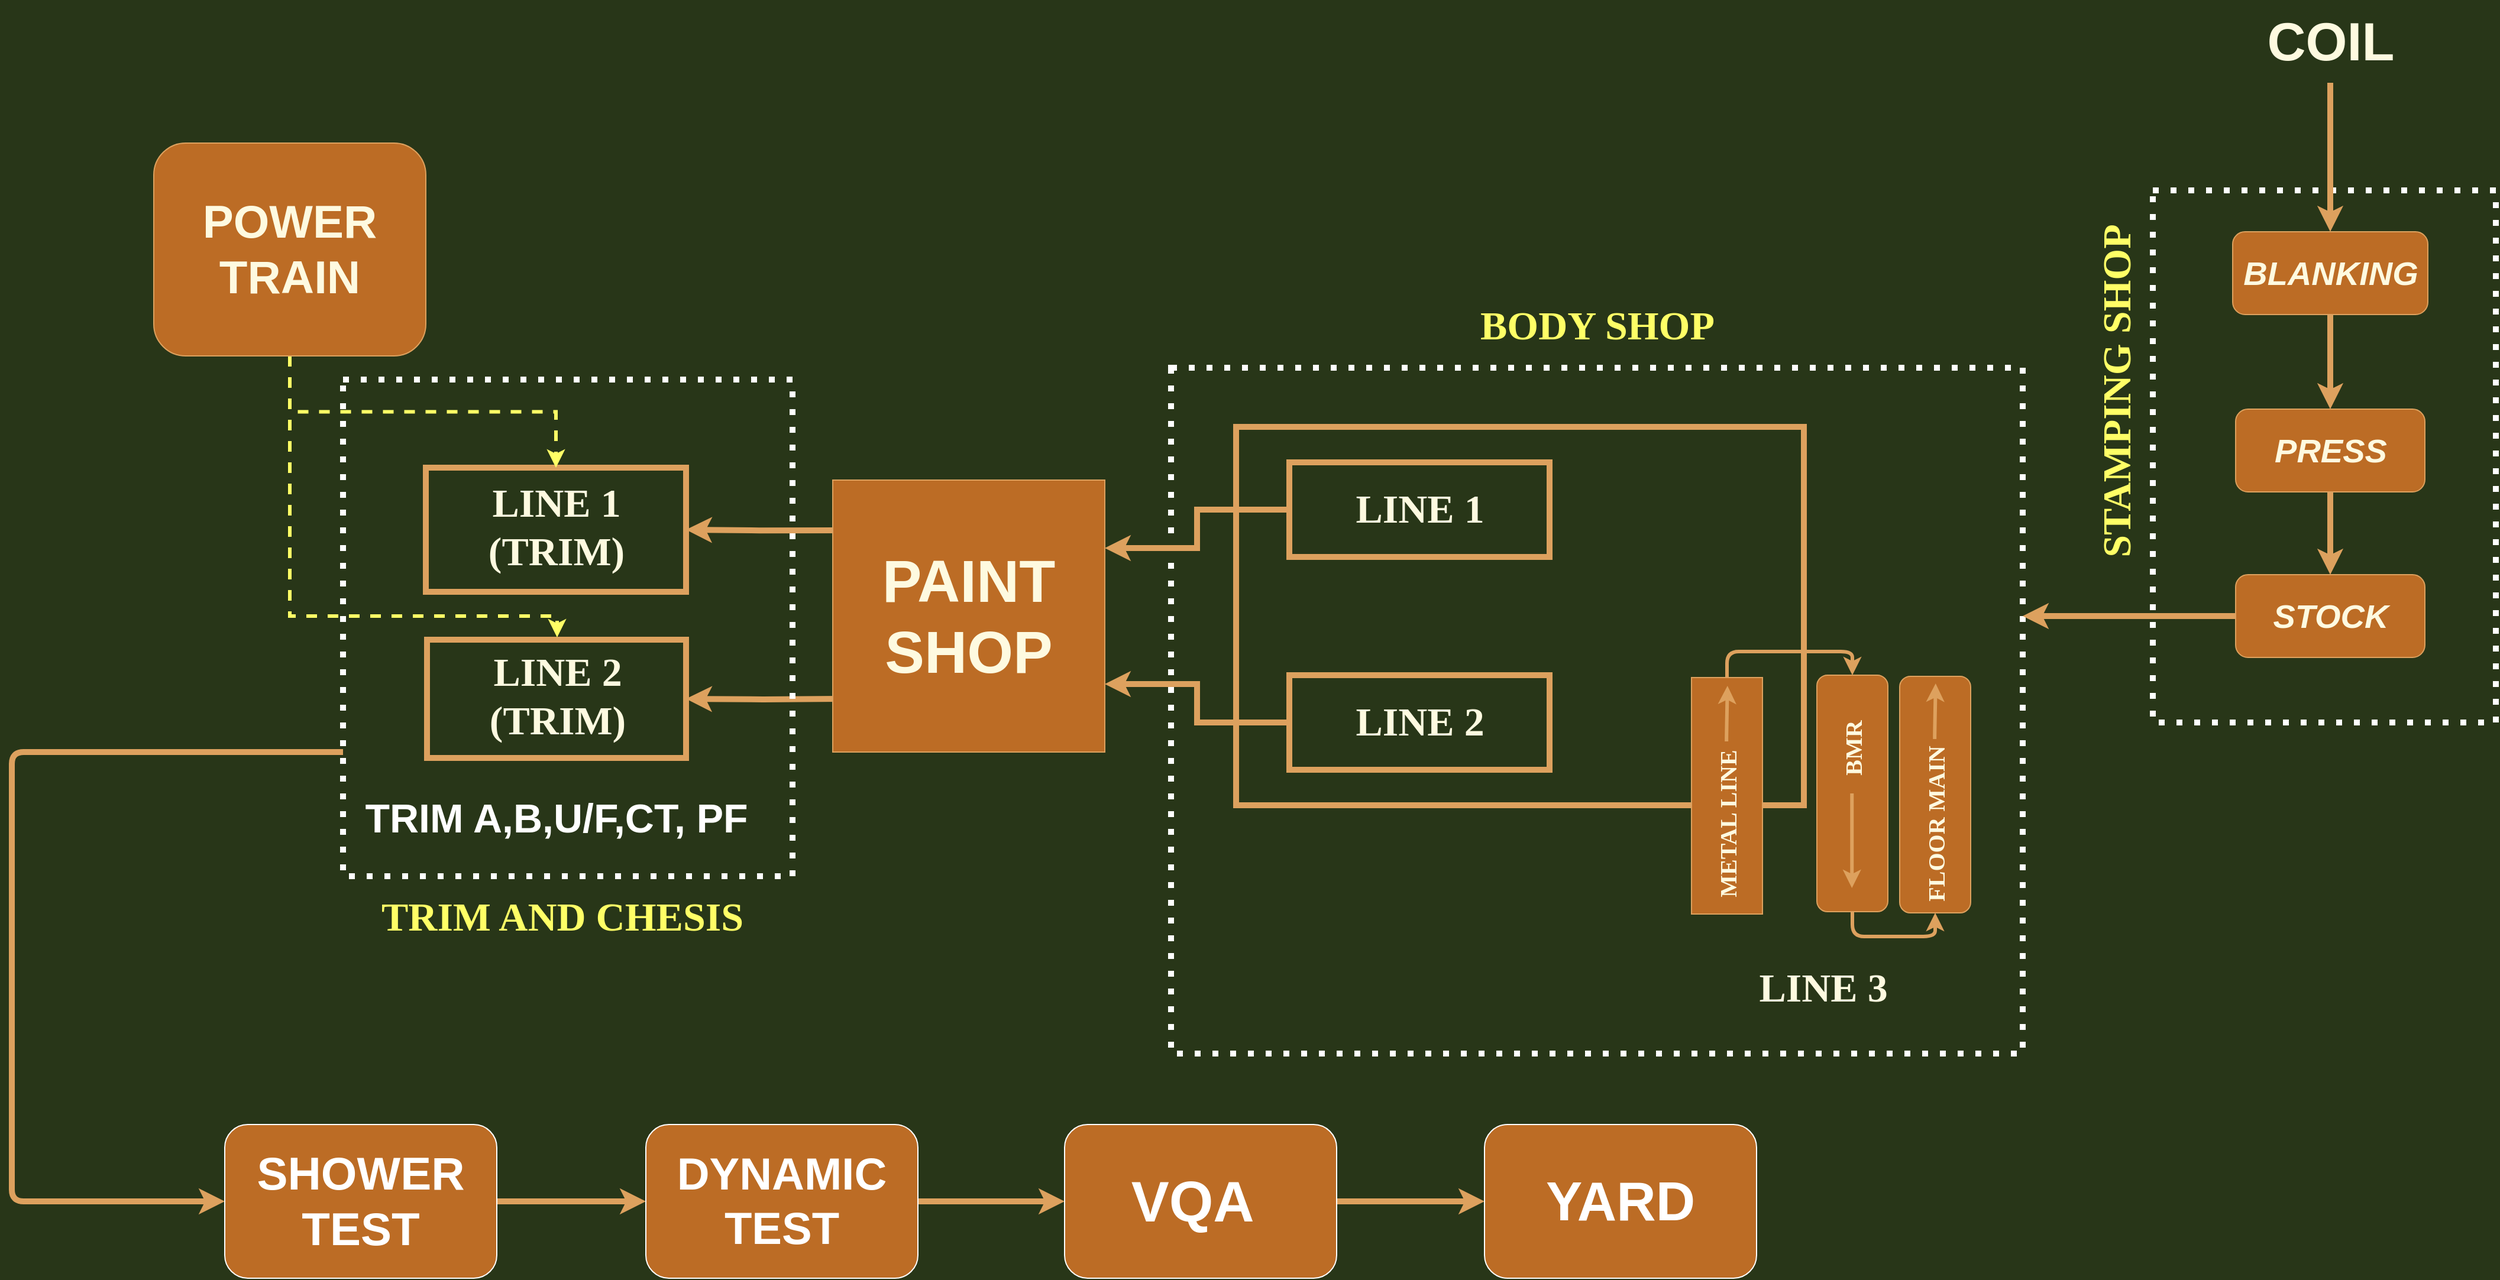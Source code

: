 <mxfile version="20.0.4" type="github">
  <diagram id="-AXex7JFn0oujDa0BoU2" name="Page-1">
    <mxGraphModel dx="2234" dy="1349" grid="1" gridSize="10" guides="1" tooltips="1" connect="1" arrows="1" fold="1" page="1" pageScale="1" pageWidth="2336" pageHeight="1654" background="#283618" math="0" shadow="0">
      <root>
        <mxCell id="0" />
        <mxCell id="1" parent="0" />
        <mxCell id="dm8Ctu_rhWURjPSK8A-L-54" value="" style="rounded=0;whiteSpace=wrap;html=1;sketch=0;fontSize=35;fillColor=none;fontColor=#FEFAE0;strokeColor=#FFFFFF;strokeWidth=5;dashed=1;dashPattern=1 2;" parent="1" vertex="1">
          <mxGeometry x="1928" y="443" width="290" height="450" as="geometry" />
        </mxCell>
        <mxCell id="dm8Ctu_rhWURjPSK8A-L-52" value="" style="rounded=0;whiteSpace=wrap;html=1;sketch=0;fontSize=35;fillColor=none;fontColor=#FEFAE0;strokeColor=#FFFFFF;strokeWidth=5;dashed=1;dashPattern=1 2;" parent="1" vertex="1">
          <mxGeometry x="1098" y="593" width="720" height="580" as="geometry" />
        </mxCell>
        <mxCell id="dm8Ctu_rhWURjPSK8A-L-15" style="edgeStyle=orthogonalEdgeStyle;curved=0;rounded=1;sketch=0;orthogonalLoop=1;jettySize=auto;html=1;entryX=0.5;entryY=0;entryDx=0;entryDy=0;fontSize=35;fontColor=#FEFAE0;strokeColor=#DDA15E;strokeWidth=5;labelBackgroundColor=#283618;" parent="1" source="dm8Ctu_rhWURjPSK8A-L-1" target="dm8Ctu_rhWURjPSK8A-L-4" edge="1">
          <mxGeometry relative="1" as="geometry" />
        </mxCell>
        <mxCell id="dm8Ctu_rhWURjPSK8A-L-1" value="" style="rounded=1;whiteSpace=wrap;html=1;sketch=0;fontColor=#FEFAE0;strokeColor=#DDA15E;fillColor=#BC6C25;" parent="1" vertex="1">
          <mxGeometry x="1995.5" y="478" width="165" height="70" as="geometry" />
        </mxCell>
        <mxCell id="dm8Ctu_rhWURjPSK8A-L-14" style="edgeStyle=orthogonalEdgeStyle;curved=0;rounded=1;sketch=0;orthogonalLoop=1;jettySize=auto;html=1;fontSize=35;fontColor=#FEFAE0;strokeColor=#DDA15E;strokeWidth=5;labelBackgroundColor=#283618;" parent="1" source="dm8Ctu_rhWURjPSK8A-L-2" target="dm8Ctu_rhWURjPSK8A-L-1" edge="1">
          <mxGeometry relative="1" as="geometry" />
        </mxCell>
        <mxCell id="dm8Ctu_rhWURjPSK8A-L-2" value="&lt;font style=&quot;font-size: 45px;&quot;&gt;COIL&lt;/font&gt;" style="text;html=1;resizable=0;autosize=1;align=center;verticalAlign=middle;points=[];fillColor=none;strokeColor=none;rounded=0;sketch=0;fontColor=#FEFAE0;fontStyle=1;fontSize=28;" parent="1" vertex="1">
          <mxGeometry x="2013" y="282" width="130" height="70" as="geometry" />
        </mxCell>
        <mxCell id="dm8Ctu_rhWURjPSK8A-L-3" value="&lt;b&gt;&lt;i&gt;BLANKING&lt;/i&gt;&lt;/b&gt;" style="text;html=1;resizable=0;autosize=1;align=center;verticalAlign=middle;points=[];fillColor=none;strokeColor=none;rounded=0;sketch=0;fontSize=28;fontColor=#FEFAE0;" parent="1" vertex="1">
          <mxGeometry x="1993" y="488" width="170" height="50" as="geometry" />
        </mxCell>
        <mxCell id="dm8Ctu_rhWURjPSK8A-L-16" style="edgeStyle=orthogonalEdgeStyle;curved=0;rounded=1;sketch=0;orthogonalLoop=1;jettySize=auto;html=1;entryX=0.5;entryY=0;entryDx=0;entryDy=0;fontSize=35;fontColor=#FEFAE0;strokeColor=#DDA15E;strokeWidth=5;labelBackgroundColor=#283618;" parent="1" source="dm8Ctu_rhWURjPSK8A-L-4" target="dm8Ctu_rhWURjPSK8A-L-6" edge="1">
          <mxGeometry relative="1" as="geometry" />
        </mxCell>
        <mxCell id="dm8Ctu_rhWURjPSK8A-L-4" value="" style="rounded=1;whiteSpace=wrap;html=1;sketch=0;fontColor=#FEFAE0;strokeColor=#DDA15E;fillColor=#BC6C25;" parent="1" vertex="1">
          <mxGeometry x="1998" y="628" width="160" height="70" as="geometry" />
        </mxCell>
        <mxCell id="dm8Ctu_rhWURjPSK8A-L-5" value="&lt;b&gt;&lt;i&gt;PRESS&lt;/i&gt;&lt;/b&gt;" style="text;html=1;resizable=0;autosize=1;align=center;verticalAlign=middle;points=[];fillColor=none;strokeColor=none;rounded=0;sketch=0;fontSize=28;fontColor=#FEFAE0;" parent="1" vertex="1">
          <mxGeometry x="2018" y="638" width="120" height="50" as="geometry" />
        </mxCell>
        <mxCell id="dm8Ctu_rhWURjPSK8A-L-18" style="edgeStyle=orthogonalEdgeStyle;curved=0;rounded=1;sketch=0;orthogonalLoop=1;jettySize=auto;html=1;fontSize=35;fontColor=#FEFAE0;strokeColor=#DDA15E;strokeWidth=5;labelBackgroundColor=#283618;" parent="1" source="dm8Ctu_rhWURjPSK8A-L-6" edge="1">
          <mxGeometry relative="1" as="geometry">
            <mxPoint x="1818" y="803" as="targetPoint" />
          </mxGeometry>
        </mxCell>
        <mxCell id="dm8Ctu_rhWURjPSK8A-L-6" value="" style="rounded=1;whiteSpace=wrap;html=1;sketch=0;fontColor=#FEFAE0;strokeColor=#DDA15E;fillColor=#BC6C25;" parent="1" vertex="1">
          <mxGeometry x="1998" y="768" width="160" height="70" as="geometry" />
        </mxCell>
        <mxCell id="dm8Ctu_rhWURjPSK8A-L-7" value="&lt;b&gt;&lt;i&gt;STOCK&lt;/i&gt;&lt;/b&gt;" style="text;html=1;resizable=0;autosize=1;align=center;verticalAlign=middle;points=[];fillColor=none;strokeColor=none;rounded=0;sketch=0;fontSize=28;fontColor=#FEFAE0;" parent="1" vertex="1">
          <mxGeometry x="2018" y="778" width="120" height="50" as="geometry" />
        </mxCell>
        <mxCell id="dm8Ctu_rhWURjPSK8A-L-17" value="" style="rounded=0;whiteSpace=wrap;html=1;sketch=0;fontSize=35;fillColor=none;fontColor=#FEFAE0;strokeColor=#DDA15E;strokeWidth=5;" parent="1" vertex="1">
          <mxGeometry x="1153" y="643" width="480" height="320" as="geometry" />
        </mxCell>
        <mxCell id="dm8Ctu_rhWURjPSK8A-L-31" value="" style="rounded=1;whiteSpace=wrap;html=1;sketch=0;fontSize=35;strokeColor=#DDA15E;strokeWidth=1;fillColor=#BC6C25;rotation=90;fontColor=#FEFAE0;" parent="1" vertex="1">
          <mxGeometry x="1574" y="923" width="200" height="60" as="geometry" />
        </mxCell>
        <mxCell id="dm8Ctu_rhWURjPSK8A-L-40" style="edgeStyle=orthogonalEdgeStyle;curved=0;rounded=1;sketch=0;orthogonalLoop=1;jettySize=auto;html=1;entryX=1;entryY=0.5;entryDx=0;entryDy=0;fontFamily=Tahoma;fontSize=20;fontColor=#FEFAE0;strokeWidth=3;exitX=1;exitY=0.5;exitDx=0;exitDy=0;strokeColor=#DDA15E;labelBackgroundColor=#283618;" parent="1" source="dm8Ctu_rhWURjPSK8A-L-31" target="dm8Ctu_rhWURjPSK8A-L-32" edge="1">
          <mxGeometry relative="1" as="geometry" />
        </mxCell>
        <mxCell id="dm8Ctu_rhWURjPSK8A-L-32" value="" style="rounded=1;whiteSpace=wrap;html=1;sketch=0;fontSize=35;strokeColor=#DDA15E;strokeWidth=1;fillColor=#BC6C25;rotation=90;fontColor=#FEFAE0;" parent="1" vertex="1">
          <mxGeometry x="1644" y="924" width="200" height="60" as="geometry" />
        </mxCell>
        <mxCell id="dm8Ctu_rhWURjPSK8A-L-33" value="BMR" style="text;html=1;resizable=0;autosize=1;align=center;verticalAlign=middle;points=[];fillColor=none;strokeColor=none;rounded=0;sketch=0;fontSize=20;fontColor=#FEFAE0;horizontal=0;fontStyle=1;fontFamily=Tahoma;" parent="1" vertex="1">
          <mxGeometry x="1649" y="885" width="50" height="60" as="geometry" />
        </mxCell>
        <mxCell id="dm8Ctu_rhWURjPSK8A-L-34" value="&lt;font face=&quot;Tahoma&quot;&gt;FLOOR MAIN&lt;/font&gt;" style="text;html=1;resizable=0;autosize=1;align=center;verticalAlign=middle;points=[];fillColor=none;strokeColor=none;rounded=0;sketch=0;fontSize=20;fontColor=#FEFAE0;horizontal=0;fontStyle=1" parent="1" vertex="1">
          <mxGeometry x="1719" y="909" width="50" height="140" as="geometry" />
        </mxCell>
        <mxCell id="dm8Ctu_rhWURjPSK8A-L-38" value="" style="endArrow=classic;html=1;rounded=1;sketch=0;fontFamily=Tahoma;fontSize=20;fontColor=#FEFAE0;strokeColor=#DDA15E;strokeWidth=3;curved=0;labelBackgroundColor=#283618;" parent="1" edge="1">
          <mxGeometry width="50" height="50" relative="1" as="geometry">
            <mxPoint x="1673.63" y="953" as="sourcePoint" />
            <mxPoint x="1673.63" y="1033" as="targetPoint" />
          </mxGeometry>
        </mxCell>
        <mxCell id="dm8Ctu_rhWURjPSK8A-L-41" value="" style="endArrow=classic;html=1;rounded=1;sketch=0;fontFamily=Tahoma;fontSize=20;fontColor=#FEFAE0;strokeColor=#DDA15E;strokeWidth=3;curved=0;exitX=0.516;exitY=1.021;exitDx=0;exitDy=0;exitPerimeter=0;labelBackgroundColor=#283618;" parent="1" edge="1">
          <mxGeometry width="50" height="50" relative="1" as="geometry">
            <mxPoint x="1743.6" y="907.06" as="sourcePoint" />
            <mxPoint x="1744.4" y="860" as="targetPoint" />
            <Array as="points">
              <mxPoint x="1743.6" y="903.06" />
            </Array>
          </mxGeometry>
        </mxCell>
        <mxCell id="dm8Ctu_rhWURjPSK8A-L-45" style="edgeStyle=orthogonalEdgeStyle;curved=0;rounded=1;sketch=0;orthogonalLoop=1;jettySize=auto;html=1;entryX=0;entryY=0.5;entryDx=0;entryDy=0;fontFamily=Tahoma;fontSize=20;fontColor=#FEFAE0;strokeColor=#DDA15E;strokeWidth=3;exitX=0;exitY=0.5;exitDx=0;exitDy=0;labelBackgroundColor=#283618;" parent="1" source="dm8Ctu_rhWURjPSK8A-L-42" target="dm8Ctu_rhWURjPSK8A-L-31" edge="1">
          <mxGeometry relative="1" as="geometry" />
        </mxCell>
        <mxCell id="dm8Ctu_rhWURjPSK8A-L-42" value="" style="rounded=0;whiteSpace=wrap;html=1;sketch=0;fontFamily=Tahoma;fontSize=20;strokeColor=#DDA15E;strokeWidth=1;fillColor=#BC6C25;rotation=90;fontColor=#FEFAE0;" parent="1" vertex="1">
          <mxGeometry x="1468" y="925" width="200" height="60" as="geometry" />
        </mxCell>
        <mxCell id="dm8Ctu_rhWURjPSK8A-L-43" value="METAL LINE" style="text;html=1;resizable=0;autosize=1;align=center;verticalAlign=middle;points=[];fillColor=none;strokeColor=none;rounded=0;sketch=0;fontSize=20;fontColor=#FEFAE0;horizontal=0;fontStyle=1;fontFamily=Tahoma;" parent="1" vertex="1">
          <mxGeometry x="1543" y="909" width="50" height="140" as="geometry" />
        </mxCell>
        <mxCell id="dm8Ctu_rhWURjPSK8A-L-44" value="" style="endArrow=classic;html=1;rounded=1;sketch=0;fontFamily=Tahoma;fontSize=20;fontColor=#FEFAE0;strokeColor=#DDA15E;strokeWidth=3;curved=0;exitX=0.516;exitY=1.021;exitDx=0;exitDy=0;exitPerimeter=0;labelBackgroundColor=#283618;" parent="1" edge="1">
          <mxGeometry width="50" height="50" relative="1" as="geometry">
            <mxPoint x="1567.6" y="909" as="sourcePoint" />
            <mxPoint x="1568.4" y="861.94" as="targetPoint" />
            <Array as="points">
              <mxPoint x="1567.6" y="905" />
            </Array>
          </mxGeometry>
        </mxCell>
        <mxCell id="dm8Ctu_rhWURjPSK8A-L-47" value="LINE 3" style="text;html=1;resizable=0;autosize=1;align=center;verticalAlign=middle;points=[];fillColor=none;strokeColor=none;rounded=0;sketch=0;fontFamily=Tahoma;fontSize=34;fontColor=#FEFAE0;fontStyle=1" parent="1" vertex="1">
          <mxGeometry x="1579" y="1093" width="140" height="50" as="geometry" />
        </mxCell>
        <mxCell id="qikdHrj_i0NyGAvCjt---10" style="edgeStyle=orthogonalEdgeStyle;rounded=0;orthogonalLoop=1;jettySize=auto;html=1;entryX=1;entryY=0.25;entryDx=0;entryDy=0;fontSize=50;strokeColor=#DDA15E;strokeWidth=5;labelBackgroundColor=#283618;fontColor=#FEFAE0;" edge="1" parent="1" source="dm8Ctu_rhWURjPSK8A-L-48" target="qikdHrj_i0NyGAvCjt---5">
          <mxGeometry relative="1" as="geometry" />
        </mxCell>
        <mxCell id="dm8Ctu_rhWURjPSK8A-L-48" value="" style="rounded=0;whiteSpace=wrap;html=1;sketch=0;fontFamily=Tahoma;fontSize=34;fontColor=#FEFAE0;strokeColor=#DDA15E;strokeWidth=5;fillColor=none;" parent="1" vertex="1">
          <mxGeometry x="1198" y="673" width="220" height="80" as="geometry" />
        </mxCell>
        <mxCell id="qikdHrj_i0NyGAvCjt---11" style="edgeStyle=orthogonalEdgeStyle;rounded=0;orthogonalLoop=1;jettySize=auto;html=1;entryX=1;entryY=0.75;entryDx=0;entryDy=0;fontSize=50;strokeColor=#DDA15E;strokeWidth=5;labelBackgroundColor=#283618;fontColor=#FEFAE0;" edge="1" parent="1" source="dm8Ctu_rhWURjPSK8A-L-49" target="qikdHrj_i0NyGAvCjt---5">
          <mxGeometry relative="1" as="geometry" />
        </mxCell>
        <mxCell id="dm8Ctu_rhWURjPSK8A-L-49" value="" style="rounded=0;whiteSpace=wrap;html=1;sketch=0;fontFamily=Tahoma;fontSize=34;fontColor=#FEFAE0;strokeColor=#DDA15E;strokeWidth=5;fillColor=none;" parent="1" vertex="1">
          <mxGeometry x="1198" y="853" width="220" height="80" as="geometry" />
        </mxCell>
        <mxCell id="dm8Ctu_rhWURjPSK8A-L-50" value="LINE 1" style="text;html=1;resizable=0;autosize=1;align=center;verticalAlign=middle;points=[];fillColor=none;strokeColor=none;rounded=0;sketch=0;fontFamily=Tahoma;fontSize=34;fontColor=#FEFAE0;fontStyle=1" parent="1" vertex="1">
          <mxGeometry x="1238" y="688" width="140" height="50" as="geometry" />
        </mxCell>
        <mxCell id="dm8Ctu_rhWURjPSK8A-L-51" value="LINE 2" style="text;html=1;resizable=0;autosize=1;align=center;verticalAlign=middle;points=[];fillColor=none;strokeColor=none;rounded=0;sketch=0;fontFamily=Tahoma;fontSize=34;fontColor=#FEFAE0;fontStyle=1" parent="1" vertex="1">
          <mxGeometry x="1238" y="868" width="140" height="50" as="geometry" />
        </mxCell>
        <mxCell id="dm8Ctu_rhWURjPSK8A-L-53" value="BODY SHOP" style="text;html=1;resizable=0;autosize=1;align=center;verticalAlign=middle;points=[];fillColor=none;strokeColor=none;rounded=0;sketch=0;fontFamily=Tahoma;fontSize=34;fontColor=#FFFF66;fontStyle=1" parent="1" vertex="1">
          <mxGeometry x="1343" y="533" width="230" height="50" as="geometry" />
        </mxCell>
        <mxCell id="dm8Ctu_rhWURjPSK8A-L-55" value="STAMPING SHOP" style="text;html=1;resizable=0;autosize=1;align=center;verticalAlign=middle;points=[];fillColor=none;strokeColor=none;rounded=0;sketch=0;fontFamily=Tahoma;fontSize=34;fontColor=#FFFF66;fontStyle=1;horizontal=0;" parent="1" vertex="1">
          <mxGeometry x="1868" y="458" width="60" height="310" as="geometry" />
        </mxCell>
        <mxCell id="qikdHrj_i0NyGAvCjt---16" style="edgeStyle=orthogonalEdgeStyle;rounded=0;orthogonalLoop=1;jettySize=auto;html=1;entryX=1;entryY=0.5;entryDx=0;entryDy=0;fontSize=50;strokeColor=#DDA15E;strokeWidth=5;exitX=0.026;exitY=0.185;exitDx=0;exitDy=0;exitPerimeter=0;labelBackgroundColor=#283618;fontColor=#FEFAE0;" edge="1" parent="1" source="qikdHrj_i0NyGAvCjt---5" target="qikdHrj_i0NyGAvCjt---12">
          <mxGeometry relative="1" as="geometry" />
        </mxCell>
        <mxCell id="qikdHrj_i0NyGAvCjt---18" style="edgeStyle=orthogonalEdgeStyle;rounded=0;orthogonalLoop=1;jettySize=auto;html=1;entryX=1;entryY=0.5;entryDx=0;entryDy=0;fontSize=50;strokeColor=#DDA15E;strokeWidth=5;labelBackgroundColor=#283618;fontColor=#FEFAE0;" edge="1" parent="1" target="qikdHrj_i0NyGAvCjt---14">
          <mxGeometry relative="1" as="geometry">
            <mxPoint x="818" y="873" as="sourcePoint" />
          </mxGeometry>
        </mxCell>
        <mxCell id="qikdHrj_i0NyGAvCjt---5" value="&lt;font style=&quot;font-size: 50px;&quot;&gt;&lt;b&gt;PAINT &lt;br&gt;SHOP&lt;/b&gt;&lt;/font&gt;" style="whiteSpace=wrap;html=1;aspect=fixed;fillColor=#BC6C25;strokeColor=#DDA15E;fontColor=#FEFAE0;" vertex="1" parent="1">
          <mxGeometry x="812" y="688" width="230" height="230" as="geometry" />
        </mxCell>
        <mxCell id="qikdHrj_i0NyGAvCjt---12" value="" style="rounded=0;whiteSpace=wrap;html=1;sketch=0;fontFamily=Tahoma;fontSize=34;fontColor=#FEFAE0;strokeColor=#DDA15E;strokeWidth=5;fillColor=none;" vertex="1" parent="1">
          <mxGeometry x="468" y="677.5" width="220" height="105" as="geometry" />
        </mxCell>
        <mxCell id="qikdHrj_i0NyGAvCjt---13" value="LINE 1&lt;br&gt;(TRIM)" style="text;html=1;resizable=0;autosize=1;align=center;verticalAlign=middle;points=[];fillColor=none;strokeColor=none;rounded=0;sketch=0;fontFamily=Tahoma;fontSize=34;fontColor=#FEFAE0;fontStyle=1" vertex="1" parent="1">
          <mxGeometry x="503" y="678" width="150" height="100" as="geometry" />
        </mxCell>
        <mxCell id="qikdHrj_i0NyGAvCjt---14" value="" style="rounded=0;whiteSpace=wrap;html=1;sketch=0;fontFamily=Tahoma;fontSize=34;fontColor=#FEFAE0;strokeColor=#DDA15E;strokeWidth=5;fillColor=none;" vertex="1" parent="1">
          <mxGeometry x="469" y="823" width="219" height="100" as="geometry" />
        </mxCell>
        <mxCell id="qikdHrj_i0NyGAvCjt---15" value="LINE 2&lt;br&gt;(TRIM)" style="text;html=1;resizable=0;autosize=1;align=center;verticalAlign=middle;points=[];fillColor=none;strokeColor=none;rounded=0;sketch=0;fontFamily=Tahoma;fontSize=34;fontColor=#FEFAE0;fontStyle=1" vertex="1" parent="1">
          <mxGeometry x="504" y="821" width="150" height="100" as="geometry" />
        </mxCell>
        <mxCell id="qikdHrj_i0NyGAvCjt---19" value="&lt;font size=&quot;1&quot; color=&quot;#ffffff&quot;&gt;&lt;b style=&quot;font-size: 34px;&quot;&gt;TRIM A,B,U/F,CT, PF&lt;/b&gt;&lt;/font&gt;" style="text;html=1;resizable=0;autosize=1;align=center;verticalAlign=middle;points=[];fillColor=none;strokeColor=none;rounded=0;fontSize=50;fontColor=#FEFAE0;" vertex="1" parent="1">
          <mxGeometry x="403" y="933" width="350" height="70" as="geometry" />
        </mxCell>
        <mxCell id="qikdHrj_i0NyGAvCjt---24" style="edgeStyle=orthogonalEdgeStyle;rounded=0;orthogonalLoop=1;jettySize=auto;html=1;fontSize=39;fontColor=#FEFAE0;strokeWidth=3;dashed=1;strokeColor=#FFFF66;labelBackgroundColor=#283618;" edge="1" parent="1" source="qikdHrj_i0NyGAvCjt---20" target="qikdHrj_i0NyGAvCjt---12">
          <mxGeometry relative="1" as="geometry" />
        </mxCell>
        <mxCell id="qikdHrj_i0NyGAvCjt---25" style="edgeStyle=orthogonalEdgeStyle;rounded=0;orthogonalLoop=1;jettySize=auto;html=1;fontSize=39;fontColor=#FEFAE0;strokeWidth=3;dashed=1;strokeColor=#FFFF66;labelBackgroundColor=#283618;" edge="1" parent="1" source="qikdHrj_i0NyGAvCjt---20" target="qikdHrj_i0NyGAvCjt---15">
          <mxGeometry relative="1" as="geometry">
            <Array as="points">
              <mxPoint x="353" y="803" />
              <mxPoint x="579" y="803" />
            </Array>
          </mxGeometry>
        </mxCell>
        <mxCell id="qikdHrj_i0NyGAvCjt---20" value="&lt;b&gt;&lt;font style=&quot;font-size: 39px;&quot;&gt;POWER TRAIN&lt;/font&gt;&lt;/b&gt;" style="rounded=1;whiteSpace=wrap;html=1;fontSize=34;fillColor=#BC6C25;strokeColor=#DDA15E;fontColor=#FEFAE0;" vertex="1" parent="1">
          <mxGeometry x="238" y="403" width="230" height="180" as="geometry" />
        </mxCell>
        <mxCell id="qikdHrj_i0NyGAvCjt---37" style="edgeStyle=orthogonalEdgeStyle;curved=0;rounded=1;sketch=0;orthogonalLoop=1;jettySize=auto;html=1;entryX=0;entryY=0.5;entryDx=0;entryDy=0;fontColor=#FF9933;strokeColor=#DDA15E;fillColor=#BC6C25;exitX=0;exitY=0.75;exitDx=0;exitDy=0;strokeWidth=5;" edge="1" parent="1" source="qikdHrj_i0NyGAvCjt---27" target="qikdHrj_i0NyGAvCjt---34">
          <mxGeometry relative="1" as="geometry">
            <Array as="points">
              <mxPoint x="118" y="918" />
              <mxPoint x="118" y="1298" />
            </Array>
          </mxGeometry>
        </mxCell>
        <mxCell id="qikdHrj_i0NyGAvCjt---27" value="" style="rounded=0;whiteSpace=wrap;html=1;dashed=1;dashPattern=1 2;fontSize=39;fillColor=none;strokeColor=#FFFFFF;strokeWidth=5;fontColor=#FEFAE0;" vertex="1" parent="1">
          <mxGeometry x="398" y="603" width="380" height="420" as="geometry" />
        </mxCell>
        <mxCell id="qikdHrj_i0NyGAvCjt---29" value="TRIM AND CHESIS" style="text;html=1;resizable=0;autosize=1;align=center;verticalAlign=middle;points=[];fillColor=none;strokeColor=none;rounded=0;sketch=0;fontFamily=Tahoma;fontSize=34;fontColor=#FFFF66;fontStyle=1" vertex="1" parent="1">
          <mxGeometry x="413" y="1033" width="340" height="50" as="geometry" />
        </mxCell>
        <mxCell id="qikdHrj_i0NyGAvCjt---39" style="edgeStyle=orthogonalEdgeStyle;curved=0;rounded=1;sketch=0;orthogonalLoop=1;jettySize=auto;html=1;entryX=0;entryY=0.5;entryDx=0;entryDy=0;fontColor=#FF9933;strokeColor=#DDA15E;strokeWidth=5;fillColor=#BC6C25;" edge="1" parent="1" source="qikdHrj_i0NyGAvCjt---34" target="qikdHrj_i0NyGAvCjt---35">
          <mxGeometry relative="1" as="geometry" />
        </mxCell>
        <mxCell id="qikdHrj_i0NyGAvCjt---34" value="&lt;font color=&quot;#ffffff&quot; style=&quot;font-size: 39px;&quot;&gt;&lt;b&gt;SHOWER TEST&lt;/b&gt;&lt;/font&gt;" style="rounded=1;whiteSpace=wrap;html=1;sketch=0;fontColor=#FFFF66;strokeColor=#FFFFFF;fillColor=#BC6C25;" vertex="1" parent="1">
          <mxGeometry x="298" y="1233" width="230" height="130" as="geometry" />
        </mxCell>
        <mxCell id="qikdHrj_i0NyGAvCjt---42" style="edgeStyle=orthogonalEdgeStyle;curved=0;rounded=1;sketch=0;orthogonalLoop=1;jettySize=auto;html=1;entryX=0;entryY=0.5;entryDx=0;entryDy=0;fontColor=#FF9933;strokeColor=#DDA15E;strokeWidth=5;fillColor=#BC6C25;" edge="1" parent="1" source="qikdHrj_i0NyGAvCjt---35" target="qikdHrj_i0NyGAvCjt---40">
          <mxGeometry relative="1" as="geometry" />
        </mxCell>
        <mxCell id="qikdHrj_i0NyGAvCjt---35" value="&lt;b&gt;&lt;font color=&quot;#ffffff&quot; style=&quot;font-size: 38px;&quot;&gt;DYNAMIC TEST&lt;/font&gt;&lt;/b&gt;" style="rounded=1;whiteSpace=wrap;html=1;sketch=0;fontColor=#FFFF66;strokeColor=#FFFFFF;fillColor=#BC6C25;" vertex="1" parent="1">
          <mxGeometry x="654" y="1233" width="230" height="130" as="geometry" />
        </mxCell>
        <mxCell id="qikdHrj_i0NyGAvCjt---43" style="edgeStyle=orthogonalEdgeStyle;curved=0;rounded=1;sketch=0;orthogonalLoop=1;jettySize=auto;html=1;entryX=0;entryY=0.5;entryDx=0;entryDy=0;fontColor=#FF9933;strokeColor=#DDA15E;strokeWidth=5;fillColor=#BC6C25;" edge="1" parent="1" source="qikdHrj_i0NyGAvCjt---40" target="qikdHrj_i0NyGAvCjt---41">
          <mxGeometry relative="1" as="geometry" />
        </mxCell>
        <mxCell id="qikdHrj_i0NyGAvCjt---40" value="&lt;font color=&quot;#ffffff&quot; style=&quot;font-size: 48px;&quot;&gt;&lt;b&gt;VQA&amp;nbsp;&lt;/b&gt;&lt;/font&gt;" style="rounded=1;whiteSpace=wrap;html=1;sketch=0;fontColor=#FFFF66;strokeColor=#FFFFFF;fillColor=#BC6C25;" vertex="1" parent="1">
          <mxGeometry x="1008" y="1233" width="230" height="130" as="geometry" />
        </mxCell>
        <mxCell id="qikdHrj_i0NyGAvCjt---41" value="&lt;font color=&quot;#ffffff&quot; style=&quot;font-size: 46px;&quot;&gt;&lt;b&gt;YARD&lt;/b&gt;&lt;/font&gt;" style="rounded=1;whiteSpace=wrap;html=1;sketch=0;fontColor=#FFFF66;strokeColor=#FFFFFF;fillColor=#BC6C25;" vertex="1" parent="1">
          <mxGeometry x="1363" y="1233" width="230" height="130" as="geometry" />
        </mxCell>
      </root>
    </mxGraphModel>
  </diagram>
</mxfile>
